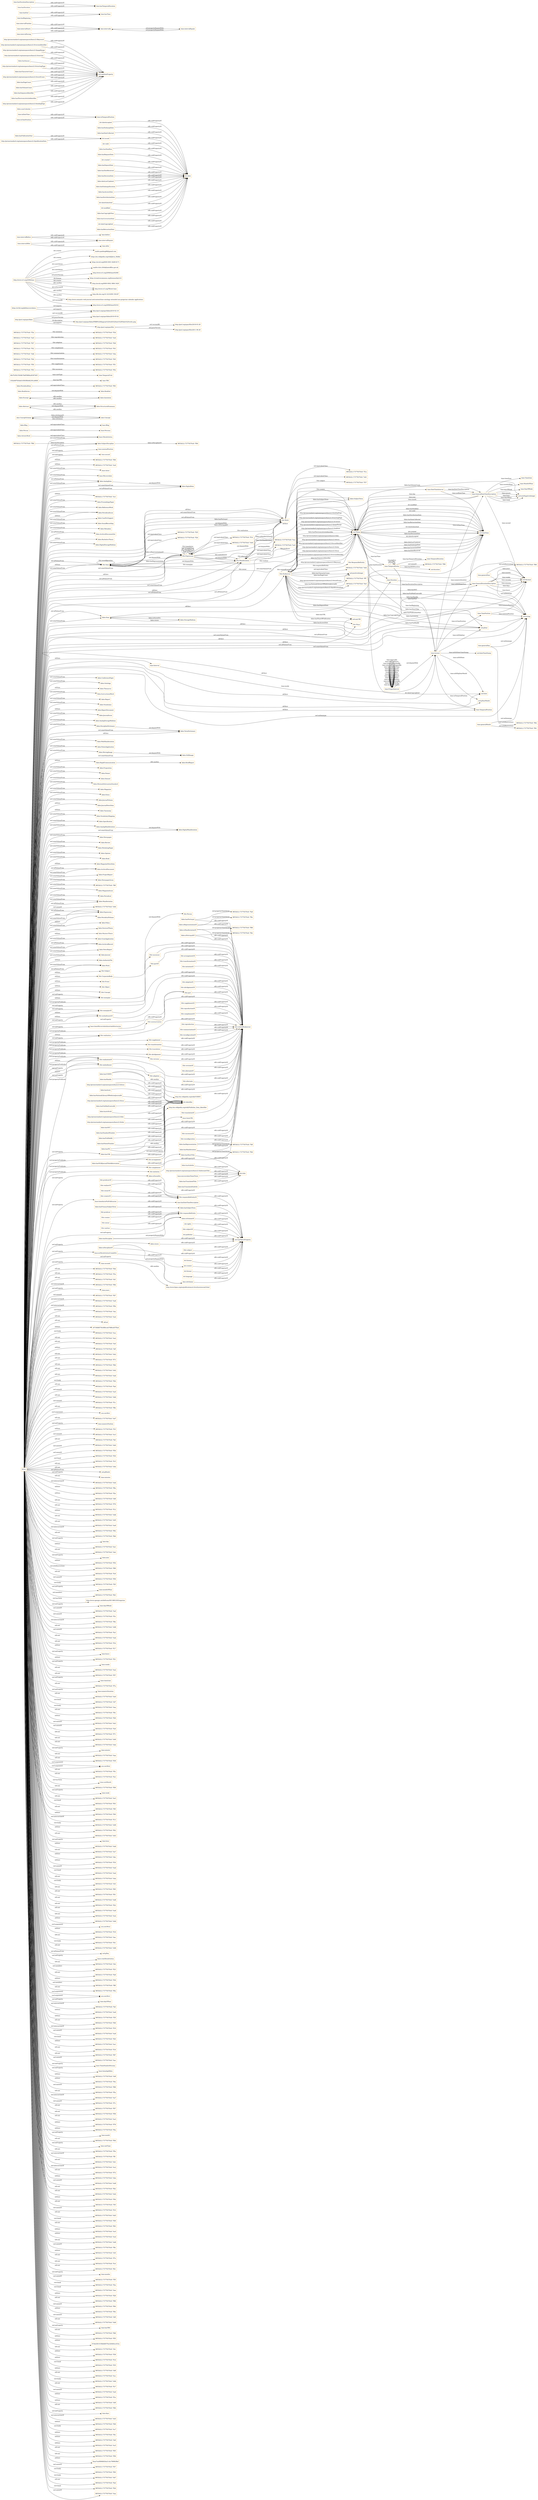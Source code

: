 digraph ar2dtool_diagram { 
rankdir=LR;
size="1501"
node [shape = rectangle, color="orange"]; "base:ObraArtistica" "base:Persona" "fabio:Person" "base:Autor" "base:Microrrelato" "base:Blog" "fabio:AnalogItem" "fabio:ProceedingsPaper" "fabio:ReferenceWork" "fabio:PeriodicalIssue" "fabio:CaseForSupport" "fabio:SoundRecording" "fabio:Metadata" "fabio:ArchivalDocumentSet" "fabio:BachelorsThesis" "fabio:DigitalStorageMedium" "frbr:Endeavour" "fabio:ConferencePaper" "fabio:Ontology" "fabio:Thesaurus" "fabio:InstructionalWork" "fabio:Report" "skos:ConceptScheme" "fabio:Vocabulary" "fabio:ReportDocument" "fabio:JournalIssue" "fabio:StorageMedium" "fabio:AnalogStorageMedium" "fabio:Abstract" "fabio:DisciplineDictionary" "fabio:WebManifestation" "fabio:PatentApplication" "frbr:Item" "fabio:StillImage" "fabio:Item" "fabio:RapidCommunication" "fabio:Proposition" "fabio:Patent" "fabio:Dataset" "fabio:MinimalInformationStandard" "fabio:Magazine" "fabio:Excerpt" "fabio:ArtisticWork" "fabio:Entry" "fabio:JournalVolume" "fabio:JournalNewsItem" "fabio:Taxonomy" "fabio:VocabularyMapping" "fabio:Quotation" "fabio:Specification" "fabio:AnalogManifestation" "9853b32:173779370c8:-7f8d" "fabio:BriefReport" "fabio:BookSeries" "fabio:Newspaper" "fabio:Review" "fabio:WorkshopPaper" "owl:Thing" "fabio:Opinion" "fabio:Book" "fabio:MovingImage" "frbr:Expression" "9853b32:173779370c8:-7f93" "fabio:MagazineNewsItem" "fabio:ArchivalDocument" "skos:Concept" "fabio:BookSet" "fabio:ProjectReport" "fabio:NewspaperIssue" "9853b32:173779370c8:-7f6f" "fabio:MagazineIssue" "fabio:Periodical" "fabio:Manifestation" "fabio:SubjectDiscipline" "fabio:Expression" "fabio:PeriodicalVolume" "fabio:Policy" "fabio:StructuredSummary" "fabio:DoctoralThesis" "fabio:SubjectTerm" "fabio:MastersThesis" "frbr:Manifestation" "fabio:GrantApplication" "fabio:DigitalItem" "fabio:DigitalManifestation" "fabio:ArchivalRecord" "fabio:TermDictionary" "fabio:NewsReport" "fabio:Journal" "frbr:Work" "fabio:PeriodicalItem" "fabio:AuthorityFile" "9853b32:173779370c8:-7f94" "fabio:Blog" "fabio:Work" "time:TimeZone" "1302d497b5ebd14583f0b462391a0608" "time:GeneralDateTimeDescription" "time:DateTimeInterval" "time:TRS" "time:TemporalDuration" "time:Duration" "time:GeneralDurationDescription" "time:ProperInterval" "time:TimePosition" "time:TemporalPosition" "time:Interval" "time:TemporalEntity" "49e7b39215fc8fe7bd05868a26367d45" "time:MonthOfYear" "time:TemporalUnit" "time:Instant" "time:DayOfWeek" "frbr:Person" "9853b32:173779370c8:-7f37" "frbr:Subject" "9853b32:173779370c8:-7eca" "9853b32:173779370c8:-7f52" "9853b32:173779370c8:-7f14" "9853b32:173779370c8:-7f53" "frbr:ResponsibleEntity" "frbr:CorporateBody" "9853b32:173779370c8:-7eb4" "9853b32:173779370c8:-7f50" "9853b32:173779370c8:-7f51" "frbr:Event" "9853b32:173779370c8:-7f45" "9853b32:173779370c8:-7ed4" "9853b32:173779370c8:-7f25" "9853b32:173779370c8:-7ebb" "frbr:Place" "9853b32:173779370c8:-7f43" "9853b32:173779370c8:-7f44" "9853b32:173779370c8:-7f42" "9853b32:173779370c8:-7f24" "9853b32:173779370c8:-7f27" "9853b32:173779370c8:-7ee5" "9853b32:173779370c8:-7f1a" "9853b32:173779370c8:-7eba" "9853b32:173779370c8:-7ed1" "9853b32:173779370c8:-7f28" "frbr:Object" "9853b32:173779370c8:-7f3d" "9853b32:173779370c8:-7f3e" "9853b32:173779370c8:-7ec9" "frbr:Concept" "9853b32:173779370c8:-7ee4" ; /*classes style*/
	"fabio:hasPortrayal" -> "9853b32:173779370c8:-7fa0" [ label = "owl:propertyChainAxiom" ];
	"fabio:hasPortrayal" -> "frbr:relatedEndeavour" [ label = "rdfs:subPropertyOf" ];
	"frbr:imitation" -> "frbr:relatedEndeavour" [ label = "rdfs:subPropertyOf" ];
	"frbr:Manifestation" -> "9853b32:173779370c8:-7ec9" [ label = "owl:equivalentClass" ];
	"frbr:Manifestation" -> "frbr:Work" [ label = "owl:disjointWith" ];
	"frbr:Manifestation" -> "9853b32:173779370c8:-7eca" [ label = "owl:equivalentClass" ];
	"http://www.w3.org/2006/time" -> "http://orcid.org/0000-0002-3884-3420" [ label = "dct:creator" ];
	"http://www.w3.org/2006/time" -> "http://www.w3.org/TR/owl-time" [ label = "rdfs:seeAlso" ];
	"http://www.w3.org/2006/time" -> "http://dx.doi.org/10.3233/SW-150187" [ label = "rdfs:seeAlso" ];
	"http://www.w3.org/2006/time" -> "http://www.semantic-web-journal.net/content/time-ontology-extended-non-gregorian-calendar-applications" [ label = "rdfs:seeAlso" ];
	"http://www.w3.org/2006/time" -> "http://www.w3.org/TR/owl-time" [ label = "dct:isVersionOf" ];
	"http://www.w3.org/2006/time" -> "http://www.w3.org/2006/time#2016" [ label = "owl:versionIRI" ];
	"http://www.w3.org/2006/time" -> "mailto:panfeng66@gmail.com" [ label = "dct:creator" ];
	"http://www.w3.org/2006/time" -> "https://en.wikipedia.org/wiki/Jerry_Hobbs" [ label = "dct:creator" ];
	"http://www.w3.org/2006/time" -> "https://orcid.org/0000-0001-8269-8171" [ label = "dct:contributor" ];
	"http://www.w3.org/2006/time" -> "mailto:chris.little@metoffice.gov.uk" [ label = "dct:contributor" ];
	"http://www.w3.org/2006/time" -> "http://www.w3.org/2006/time#2006" [ label = "owl:priorVersion" ];
	"http://www.w3.org/2006/time" -> "https://creativecommons.org/licenses/by/4.0/" [ label = "dct:license" ];
	"time:generalDay" -> "9853b32:173779370c8:-7f62" [ label = "owl:withRestrictions" ];
	"time:generalDay" -> "xsd:string" [ label = "owl:onDatatype" ];
	"time:intervalBefore" -> "time:intervalDisjoint" [ label = "rdfs:subPropertyOf" ];
	"time:intervalBefore" -> "time:before" [ label = "rdfs:subPropertyOf" ];
	"dct:dateAccepted" -> "dct:date" [ label = "rdfs:subPropertyOf" ];
	"time:inDateTime" -> "time:inTemporalPosition" [ label = "rdfs:subPropertyOf" ];
	"fabio:RapidCommunication" -> "fabio:BriefReport" [ label = "rdfs:seeAlso" ];
	"http://prismstandard.org/namespaces/basic/2.0/keyword" -> "owl:topDataProperty" [ label = "rdfs:subPropertyOf" ];
	"time:intervalFinishes" -> "time:intervalIn" [ label = "rdfs:subPropertyOf" ];
	"fabio:hasEmbargoDate" -> "dct:date" [ label = "rdfs:subPropertyOf" ];
	"frbr:successorOf" -> "frbr:relatedEndeavour" [ label = "rdfs:subPropertyOf" ];
	"time:hasEnd" -> "time:hasTime" [ label = "rdfs:subPropertyOf" ];
	"fabio:isRepresentationOf" -> "frbr:relatedEndeavour" [ label = "rdfs:subPropertyOf" ];
	"fabio:isRepresentationOf" -> "9853b32:173779370c8:-7fbc" [ label = "owl:propertyChainAxiom" ];
	"http://prismstandard.org/namespaces/basic/2.0/versionIdentifier" -> "owl:topDataProperty" [ label = "rdfs:subPropertyOf" ];
	"frbr:subject" -> "owl:topObjectProperty" [ label = "rdfs:subPropertyOf" ];
	"fabio:hasStandardNumber" -> "dct:identifier" [ label = "rdfs:subPropertyOf" ];
	"frbr:exemplar" -> "frbr:relatedEndeavour" [ label = "rdfs:subPropertyOf" ];
	"base:tieneInicioFinPublicacion" -> "time:hasDateTimeDescription" [ label = "rdfs:subPropertyOf" ];
	"frbr:successor" -> "frbr:relatedEndeavour" [ label = "rdfs:subPropertyOf" ];
	"fabio:hasDateCollected" -> "dct:date" [ label = "rdfs:subPropertyOf" ];
	"time:hasDurationDescription" -> "time:hasTemporalDuration" [ label = "rdfs:subPropertyOf" ];
	"frbr:CorporateBody" -> "frbr:Person" [ label = "owl:disjointWith" ];
	"frbr:ownerOf" -> "frbr:responsibleEntityOf" [ label = "rdfs:subPropertyOf" ];
	"http://prismstandard.org/namespaces/basic/2.0/alternateTitle" -> "dct:title" [ label = "rdfs:subPropertyOf" ];
	"frbr:Expression" -> "9853b32:173779370c8:-7ed4" [ label = "owl:equivalentClass" ];
	"frbr:Expression" -> "frbr:Work" [ label = "owl:disjointWith" ];
	"frbr:Expression" -> "frbr:Manifestation" [ label = "owl:disjointWith" ];
	"frbr:Expression" -> "9853b32:173779370c8:-7f14" [ label = "owl:equivalentClass" ];
	"frbr:Expression" -> "frbr:Item" [ label = "owl:disjointWith" ];
	"dct:license" -> "owl:topObjectProperty" [ label = "rdfs:subPropertyOf" ];
	"frbr:responsibleEntity" -> "owl:topObjectProperty" [ label = "rdfs:subPropertyOf" ];
	"http://prismstandard.org/namespaces/basic/2.0/pageRange" -> "owl:topDataProperty" [ label = "rdfs:subPropertyOf" ];
	"time:intervalIn" -> "time:intervalEquals" [ label = "owl:propertyDisjointWith" ];
	"frbr:creatorOf" -> "frbr:responsibleEntityOf" [ label = "rdfs:subPropertyOf" ];
	"frbr:creator" -> "frbr:responsibleEntity" [ label = "rdfs:subPropertyOf" ];
	"time:inTimePosition" -> "time:inTemporalPosition" [ label = "rdfs:subPropertyOf" ];
	"frbr:partOf" -> "frbr:relatedEndeavour" [ label = "rdfs:subPropertyOf" ];
	"fabio:hasPublicationYear" -> "dct:issued" [ label = "rdfs:subPropertyOf" ];
	"http://prismstandard.org/namespaces/basic/2.0/section" -> "owl:topDataProperty" [ label = "rdfs:subPropertyOf" ];
	"dct:valid" -> "dct:date" [ label = "rdfs:subPropertyOf" ];
	"fabio:hasDeadline" -> "dct:date" [ label = "rdfs:subPropertyOf" ];
	"fabio:hasRequestDate" -> "dct:date" [ label = "rdfs:subPropertyOf" ];
	"frbr:arrangementOf" -> "frbr:relatedEndeavour" [ label = "rdfs:subPropertyOf" ];
	"fabio:hasURL" -> "base:tieneURL" [ label = "owl:equivalentProperty" ];
	"fabio:hasURL" -> "dct:identifier" [ label = "rdfs:subPropertyOf" ];
	"frbr:transformationOf" -> "frbr:relatedEndeavour" [ label = "rdfs:subPropertyOf" ];
	"http://prismstandard.org/namespaces/basic/2.0/publicationDate" -> "dct:issued" [ label = "rdfs:subPropertyOf" ];
	"dct:created" -> "dct:date" [ label = "rdfs:subPropertyOf" ];
	"https://w3id.org/def/microrrelatos" -> "http://www.w3.org/2006/time#2016" [ label = "owl:imports" ];
	"https://w3id.org/def/microrrelatos" -> "http://purl.org/spar/fabio/2019-02-19" [ label = "owl:imports" ];
	"fabio:hasSubjectTerm" -> "owl:topObjectProperty" [ label = "rdfs:subPropertyOf" ];
	"time:generalYear" -> "9853b32:173779370c8:-7f60" [ label = "owl:withRestrictions" ];
	"time:generalYear" -> "xsd:string" [ label = "owl:onDatatype" ];
	"frbr:imitationOf" -> "frbr:relatedEndeavour" [ label = "rdfs:subPropertyOf" ];
	"frbr:exemplarOf" -> "frbr:relatedEndeavour" [ label = "rdfs:subPropertyOf" ];
	"fabio:hasDepositDate" -> "dct:date" [ label = "rdfs:subPropertyOf" ];
	"fabio:hasSeason" -> "owl:topDataProperty" [ label = "rdfs:subPropertyOf" ];
	"time:intervalStarts" -> "time:intervalIn" [ label = "rdfs:subPropertyOf" ];
	"frbr:embodimentOf" -> "frbr:relatedEndeavour" [ label = "rdfs:subPropertyOf" ];
	"fabio:hasPatentNumber" -> "dct:identifier" [ label = "rdfs:subPropertyOf" ];
	"dct:format" -> "owl:topObjectProperty" [ label = "rdfs:subPropertyOf" ];
	"fabio:isManifestationOf" -> "frbr:relatedEndeavour" [ label = "rdfs:subPropertyOf" ];
	"fabio:isManifestationOf" -> "9853b32:173779370c8:-7f80" [ label = "owl:propertyChainAxiom" ];
	"fabio:ArtisticWork" -> "base:ObraArtistica" [ label = "owl:equivalentClass" ];
	"time:intervalDuring" -> "time:intervalIn" [ label = "rdfs:subPropertyOf" ];
	"time:ProperInterval" -> "time:Instant" [ label = "owl:disjointWith" ];
	"fabio:hasDateReceived" -> "dct:date" [ label = "rdfs:subPropertyOf" ];
	"time:seconds" -> "http://www.bipm.org/en/publications/si-brochure/second.html" [ label = "rdfs:seeAlso" ];
	"fabio:hasHandle" -> "dct:identifier" [ label = "rdfs:subPropertyOf" ];
	"http://prismstandard.org/namespaces/basic/2.0/startingPage" -> "owl:topDataProperty" [ label = "rdfs:subPropertyOf" ];
	"fabio:isPortrayalOf" -> "9853b32:173779370c8:-7fdc" [ label = "owl:propertyChainAxiom" ];
	"fabio:isPortrayalOf" -> "frbr:relatedEndeavour" [ label = "rdfs:subPropertyOf" ];
	"fabio:hasDecisionDate" -> "dct:date" [ label = "rdfs:subPropertyOf" ];
	"base:tieneMicrorrelatoInsertadoIlustracion" -> "frbr:part" [ label = "rdfs:subPropertyOf" ];
	"dct:language" -> "owl:topObjectProperty" [ label = "rdfs:subPropertyOf" ];
	"fabio:Blog" -> "base:Blog" [ label = "owl:equivalentClass" ];
	"http://prismstandard.org/namespaces/basic/2.0/eIssn" -> "dct:identifier" [ label = "rdfs:subPropertyOf" ];
	"skos:Concept" -> "skos:ConceptScheme" [ label = "owl:disjointWith" ];
	"fabio:hasCharacterCount" -> "owl:topDataProperty" [ label = "rdfs:subPropertyOf" ];
	"fabio:dateLastUpdated" -> "dct:date" [ label = "rdfs:subPropertyOf" ];
	"frbr:summarization" -> "frbr:relatedEndeavour" [ label = "rdfs:subPropertyOf" ];
	"frbr:supplementOf" -> "frbr:relatedEndeavour" [ label = "rdfs:subPropertyOf" ];
	"frbr:reproductionOf" -> "frbr:relatedEndeavour" [ label = "rdfs:subPropertyOf" ];
	"fabio:hasIssnL" -> "dct:identifier" [ label = "rdfs:subPropertyOf" ];
	"time:generalMonth" -> "9853b32:173779370c8:-7f61" [ label = "owl:withRestrictions" ];
	"time:generalMonth" -> "xsd:string" [ label = "owl:onDatatype" ];
	"frbr:complementOf" -> "frbr:relatedEndeavour" [ label = "rdfs:subPropertyOf" ];
	"time:intervalEquals" -> "time:intervalIn" [ label = "owl:propertyDisjointWith" ];
	"fabio:hasEmbargoDuration" -> "dct:date" [ label = "rdfs:subPropertyOf" ];
	"frbr:realization" -> "frbr:relatedEndeavour" [ label = "rdfs:subPropertyOf" ];
	"fabio:StructuredSummary" -> "fabio:Abstract" [ label = "rdfs:seeAlso" ];
	"fabio:Excerpt" -> "fabio:Quotation" [ label = "rdfs:seeAlso" ];
	"http://prismstandard.org/namespaces/basic/2.0/wordCount" -> "owl:topDataProperty" [ label = "rdfs:subPropertyOf" ];
	"base:microrrelatoTieneTitulo" -> "dct:title" [ label = "rdfs:subPropertyOf" ];
	"fabio:isStoredOn" -> "owl:topObjectProperty" [ label = "rdfs:subPropertyOf" ];
	"fabio:isDisciplineOf" -> "skos:inScheme" [ label = "owl:propertyDisjointWith" ];
	"fabio:isDisciplineOf" -> "owl:topObjectProperty" [ label = "rdfs:subPropertyOf" ];
	"fabio:hasAccessDate" -> "dct:date" [ label = "rdfs:subPropertyOf" ];
	"fabio:hasNationalLibraryOfMedicineJournalId" -> "dct:identifier" [ label = "rdfs:subPropertyOf" ];
	"fabio:hasDistributionDate" -> "dct:date" [ label = "rdfs:subPropertyOf" ];
	"frbr:supplement" -> "frbr:relatedEndeavour" [ label = "rdfs:subPropertyOf" ];
	"frbr:Work" -> "9853b32:173779370c8:-7f1a" [ label = "owl:equivalentClass" ];
	"frbr:Work" -> "9853b32:173779370c8:-7ed1" [ label = "owl:equivalentClass" ];
	"fabio:hasRepresentation" -> "frbr:relatedEndeavour" [ label = "rdfs:subPropertyOf" ];
	"fabio:hasRepresentation" -> "9853b32:173779370c8:-7fdf" [ label = "owl:propertyChainAxiom" ];
	"fabio:PeriodicalItem" -> "9853b32:173779370c8:-7f93" [ label = "owl:equivalentClass" ];
	"http://prismstandard.org/namespaces/basic/2.0/issn" -> "dct:identifier" [ label = "rdfs:subPropertyOf" ];
	"dct:dateSubmitted" -> "dct:date" [ label = "rdfs:subPropertyOf" ];
	"fabio:hasPageCount" -> "owl:topDataProperty" [ label = "rdfs:subPropertyOf" ];
	"frbr:reproduction" -> "frbr:relatedEndeavour" [ label = "rdfs:subPropertyOf" ];
	"fabio:Person" -> "base:Persona" [ label = "owl:equivalentClass" ];
	"frbr:producerOf" -> "frbr:responsibleEntityOf" [ label = "rdfs:subPropertyOf" ];
	"fabio:stores" -> "owl:topObjectProperty" [ label = "rdfs:subPropertyOf" ];
	"base:esObraArtisticaCreadaPor" -> "dct:creator" [ label = "rdfs:subPropertyOf" ];
	"fabio:AnalogManifestation" -> "fabio:DigitalManifestation" [ label = "owl:disjointWith" ];
	"frbr:summarizationOf" -> "frbr:relatedEndeavour" [ label = "rdfs:subPropertyOf" ];
	"frbr:transformation" -> "frbr:relatedEndeavour" [ label = "rdfs:subPropertyOf" ];
	"fabio:Abstract" -> "fabio:StructuredSummary" [ label = "rdfs:seeAlso" ];
	"fabio:Abstract" -> "fabio:StructuredSummary" [ label = "owl:disjointWith" ];
	"frbr:translation" -> "frbr:relatedEndeavour" [ label = "rdfs:subPropertyOf" ];
	"time:hasDuration" -> "time:hasTemporalDuration" [ label = "rdfs:subPropertyOf" ];
	"fabio:hasVolumeCount" -> "owl:topDataProperty" [ label = "rdfs:subPropertyOf" ];
	"frbr:reconfigurationOf" -> "frbr:relatedEndeavour" [ label = "rdfs:subPropertyOf" ];
	"skos:inScheme" -> "owl:topObjectProperty" [ label = "rdfs:subPropertyOf" ];
	"time:hasBeginning" -> "time:hasTime" [ label = "rdfs:subPropertyOf" ];
	"dct:modified" -> "dct:date" [ label = "rdfs:subPropertyOf" ];
	"frbr:abridgement" -> "frbr:relatedEndeavour" [ label = "rdfs:subPropertyOf" ];
	"fabio:hasDiscipline" -> "fabio:isSchemeOf" [ label = "owl:propertyDisjointWith" ];
	"fabio:hasDiscipline" -> "owl:topObjectProperty" [ label = "rdfs:subPropertyOf" ];
	"dct:rights" -> "owl:topObjectProperty" [ label = "rdfs:subPropertyOf" ];
	"frbr:subjectOf" -> "owl:topObjectProperty" [ label = "rdfs:subPropertyOf" ];
	"dct:creator" -> "owl:topObjectProperty" [ label = "rdfs:subPropertyOf" ];
	"frbr:owner" -> "frbr:responsibleEntity" [ label = "rdfs:subPropertyOf" ];
	"fabio:hasManifestation" -> "frbr:relatedEndeavour" [ label = "rdfs:subPropertyOf" ];
	"fabio:hasManifestation" -> "9853b32:173779370c8:-7fb0" [ label = "owl:propertyChainAxiom" ];
	"http://purl.org/spar/fabio" -> "http://purl.org/spar/fabio/2018-05-02" [ label = "owl:priorVersion" ];
	"http://purl.org/spar/fabio" -> "http://purl.org/spar/fabio/2019-02-19" [ label = "owl:versionIRI" ];
	"http://purl.org/spar/fabio" -> "http://purl.org/spar/fabio/FRBR%20diagram%20with%20new%20Fabio%20verbs.png" [ label = "dc:description" ];
	"http://purl.org/spar/fabio" -> "http://purl.org/spar/frbr" [ label = "owl:imports" ];
	"frbr:revision" -> "frbr:relatedEndeavour" [ label = "rdfs:subPropertyOf" ];
	"fabio:hasCODEN" -> "dct:identifier" [ label = "rdfs:subPropertyOf" ];
	"fabio:hasCODEN" -> "http://en.wikipedia.org/wiki/CODEN" [ label = "rdfs:seeAlso" ];
	"fabio:hasPubMedCentralId" -> "dct:identifier" [ label = "rdfs:subPropertyOf" ];
	"frbr:Item" -> "9853b32:173779370c8:-7f24" [ label = "owl:equivalentClass" ];
	"frbr:Item" -> "frbr:Work" [ label = "owl:disjointWith" ];
	"frbr:Item" -> "frbr:Manifestation" [ label = "owl:disjointWith" ];
	"frbr:Item" -> "9853b32:173779370c8:-7f25" [ label = "owl:equivalentClass" ];
	"fabio:DisciplineDictionary" -> "fabio:TermDictionary" [ label = "owl:disjointWith" ];
	"fabio:hasPII" -> "dct:identifier" [ label = "rdfs:subPropertyOf" ];
	"fabio:hasPII" -> "http://en.wikipedia.org/wiki/Publisher_Item_Identifier" [ label = "rdfs:seeAlso" ];
	"frbr:revisionOf" -> "frbr:relatedEndeavour" [ label = "rdfs:subPropertyOf" ];
	"fabio:hasSubtitle" -> "dct:title" [ label = "rdfs:subPropertyOf" ];
	"frbr:alternateOf" -> "frbr:relatedEndeavour" [ label = "rdfs:subPropertyOf" ];
	"fabio:hasShortTitle" -> "dct:title" [ label = "rdfs:subPropertyOf" ];
	"fabio:MovingImage" -> "fabio:StillImage" [ label = "owl:disjointWith" ];
	"frbr:realizationOf" -> "frbr:relatedEndeavour" [ label = "rdfs:subPropertyOf" ];
	"fabio:hasArXivId" -> "dct:identifier" [ label = "rdfs:subPropertyOf" ];
	"frbr:alternate" -> "frbr:relatedEndeavour" [ label = "rdfs:subPropertyOf" ];
	"fabio:hasSequenceIdentifier" -> "owl:topDataProperty" [ label = "rdfs:subPropertyOf" ];
	"http://prismstandard.org/namespaces/basic/2.0/doi" -> "dct:identifier" [ label = "rdfs:subPropertyOf" ];
	"fabio:hasTranslatedTitle" -> "dct:title" [ label = "rdfs:subPropertyOf" ];
	"fabio:hasElectronicArticleIdentifier" -> "owl:topDataProperty" [ label = "rdfs:subPropertyOf" ];
	"time:TemporalEntity" -> "9853b32:173779370c8:-7f66" [ label = "owl:unionOf" ];
	"http://prismstandard.org/namespaces/basic/2.0/isbn" -> "dct:identifier" [ label = "rdfs:subPropertyOf" ];
	"frbr:realizer" -> "frbr:responsibleEntity" [ label = "rdfs:subPropertyOf" ];
	"http://prismstandard.org/namespaces/basic/2.0/endingPage" -> "owl:topDataProperty" [ label = "rdfs:subPropertyOf" ];
	"frbr:embodiment" -> "frbr:relatedEndeavour" [ label = "rdfs:subPropertyOf" ];
	"http://purl.org/spar/frbr" -> "http://purl.org/spar/frbr/2018-03-29" [ label = "owl:versionIRI" ];
	"http://purl.org/spar/frbr" -> "http://purl.org/spar/frbr/2011-06-29" [ label = "owl:priorVersion" ];
	"NULL" -> "9853b32:173779370c8:-7f4d" [ label = "rdf:rest" ];
	"NULL" -> "time:TemporalPosition" [ label = "rdf:first" ];
	"NULL" -> "frbr:Work" [ label = "owl:someValuesFrom" ];
	"NULL" -> "frbr:revision" [ label = "swrl:propertyPredicate" ];
	"NULL" -> "9853b32:173779370c8:-7f3a" [ label = "rdf:rest" ];
	"NULL" -> "fabio:SoundRecording" [ label = "owl:someValuesFrom" ];
	"NULL" -> "9853b32:173779370c8:-7ef1" [ label = "rdf:rest" ];
	"NULL" -> "frbr:Expression" [ label = "rdf:first" ];
	"NULL" -> "fabio:Thesaurus" [ label = "rdf:first" ];
	"NULL" -> "9853b32:173779370c8:-7f0b" [ label = "owl:intersectionOf" ];
	"NULL" -> "time:years" [ label = "owl:onProperty" ];
	"NULL" -> "9853b32:173779370c8:-7fd7" [ label = "owl:unionOf" ];
	"NULL" -> "9853b32:173779370c8:-7ea6" [ label = "owl:intersectionOf" ];
	"NULL" -> "time:GeneralDurationDescription" [ label = "rdf:first" ];
	"NULL" -> "fabio:NewspaperIssue" [ label = "owl:someValuesFrom" ];
	"NULL" -> "9853b32:173779370c8:-7f5b" [ label = "owl:intersectionOf" ];
	"NULL" -> "frbr:Event" [ label = "rdf:first" ];
	"NULL" -> "9853b32:173779370c8:-7efa" [ label = "swrl:head" ];
	"NULL" -> "9853b32:173779370c8:-7ea4" [ label = "rdf:rest" ];
	"NULL" -> "rdf:nil" [ label = "rdf:rest" ];
	"NULL" -> "16730fd6578cf4f6cceb7686cd47f5ad" [ label = "rdf:first" ];
	"NULL" -> "fabio:ProceedingsPaper" [ label = "owl:someValuesFrom" ];
	"NULL" -> "9853b32:173779370c8:-7ece" [ label = "swrl:body" ];
	"NULL" -> "9853b32:173779370c8:-7ee2" [ label = "rdf:rest" ];
	"NULL" -> "9853b32:173779370c8:-7eef" [ label = "rdf:rest" ];
	"NULL" -> "9853b32:173779370c8:-7eff" [ label = "rdf:first" ];
	"NULL" -> "9853b32:173779370c8:-7eb2" [ label = "rdf:rest" ];
	"NULL" -> "fabio:ArchivalDocument" [ label = "owl:allValuesFrom" ];
	"NULL" -> "fabio:DigitalItem" [ label = "owl:someValuesFrom" ];
	"NULL" -> "9853b32:173779370c8:-7f73" [ label = "rdf:rest" ];
	"NULL" -> "fabio:Expression" [ label = "owl:allValuesFrom" ];
	"NULL" -> "9853b32:173779370c8:-7f6d" [ label = "rdf:rest" ];
	"NULL" -> "9853b32:173779370c8:-7e92" [ label = "rdf:rest" ];
	"NULL" -> "9853b32:173779370c8:-7ee6" [ label = "rdf:rest" ];
	"NULL" -> "9853b32:173779370c8:-7f2b" [ label = "swrl:body" ];
	"NULL" -> "fabio:Work" [ label = "owl:someValuesFrom" ];
	"NULL" -> "9853b32:173779370c8:-7fad" [ label = "rdf:rest" ];
	"NULL" -> "fabio:Item" [ label = "owl:allValuesFrom" ];
	"NULL" -> "fabio:DigitalItem" [ label = "owl:allValuesFrom" ];
	"NULL" -> "9853b32:173779370c8:-7ea5" [ label = "owl:unionOf" ];
	"NULL" -> "9853b32:173779370c8:-7eb6" [ label = "rdf:rest" ];
	"NULL" -> "9853b32:173779370c8:-7f1c" [ label = "owl:unionOf" ];
	"NULL" -> "9853b32:173779370c8:-7f8e" [ label = "rdf:rest" ];
	"NULL" -> "fabio:AuthorityFile" [ label = "rdf:first" ];
	"NULL" -> "urn:swrl#e1" [ label = "swrl:argument1" ];
	"NULL" -> "fabio:MovingImage" [ label = "owl:someValuesFrom" ];
	"NULL" -> "frbr:adaption" [ label = "swrl:propertyPredicate" ];
	"NULL" -> "fabio:Metadata" [ label = "owl:someValuesFrom" ];
	"NULL" -> "9853b32:173779370c8:-7ed7" [ label = "rdf:rest" ];
	"NULL" -> "time:numericPosition" [ label = "owl:onProperty" ];
	"NULL" -> "9853b32:173779370c8:-7f1f" [ label = "rdf:first" ];
	"NULL" -> "9853b32:173779370c8:-7ec3" [ label = "owl:unionOf" ];
	"NULL" -> "9853b32:173779370c8:-7fef" [ label = "rdf:rest" ];
	"NULL" -> "9853b32:173779370c8:-7eb0" [ label = "owl:unionOf" ];
	"NULL" -> "fabio:MastersThesis" [ label = "rdf:first" ];
	"NULL" -> "9853b32:173779370c8:-7f5d" [ label = "owl:unionOf" ];
	"NULL" -> "base:esObraArtisticaCreadaPor" [ label = "owl:onProperty" ];
	"NULL" -> "9853b32:173779370c8:-7f30" [ label = "swrl:head" ];
	"NULL" -> "9853b32:173779370c8:-7fc5" [ label = "rdf:rest" ];
	"NULL" -> "fabio:Review" [ label = "owl:someValuesFrom" ];
	"NULL" -> "9853b32:173779370c8:-7e9e" [ label = "rdf:rest" ];
	"NULL" -> "fabio:Item" [ label = "owl:someValuesFrom" ];
	"NULL" -> "frbr:embodiment" [ label = "owl:onProperty" ];
	"NULL" -> "xsd:gMonth" [ label = "owl:allValuesFrom" ];
	"NULL" -> "xsd:decimal" [ label = "owl:allValuesFrom" ];
	"NULL" -> "time:minutes" [ label = "owl:onProperty" ];
	"NULL" -> "9853b32:173779370c8:-7eeb" [ label = "rdf:rest" ];
	"NULL" -> "9853b32:173779370c8:-7f6a" [ label = "owl:intersectionOf" ];
	"NULL" -> "9853b32:173779370c8:-7f2e" [ label = "rdf:first" ];
	"NULL" -> "9853b32:173779370c8:-7ef6" [ label = "rdf:first" ];
	"NULL" -> "9853b32:173779370c8:-7f76" [ label = "rdf:rest" ];
	"NULL" -> "9853b32:173779370c8:-7f12" [ label = "rdf:rest" ];
	"NULL" -> "fabio:Policy" [ label = "owl:someValuesFrom" ];
	"NULL" -> "9853b32:173779370c8:-7edb" [ label = "rdf:first" ];
	"NULL" -> "9853b32:173779370c8:-7e95" [ label = "rdf:rest" ];
	"NULL" -> "9853b32:173779370c8:-7ee9" [ label = "rdf:rest" ];
	"NULL" -> "9853b32:173779370c8:-7f92" [ label = "owl:intersectionOf" ];
	"NULL" -> "9853b32:173779370c8:-7fb6" [ label = "rdf:rest" ];
	"NULL" -> "time:day" [ label = "owl:onProperty" ];
	"NULL" -> "9853b32:173779370c8:-7ee1" [ label = "rdf:first" ];
	"NULL" -> "frbr:Manifestation" [ label = "rdf:first" ];
	"NULL" -> "9853b32:173779370c8:-7edc" [ label = "rdf:rest" ];
	"NULL" -> "fabio:stores" [ label = "owl:onProperty" ];
	"NULL" -> "time:year" [ label = "owl:onProperty" ];
	"NULL" -> "fabio:Report" [ label = "owl:someValuesFrom" ];
	"NULL" -> "fabio:InstructionalWork" [ label = "owl:someValuesFrom" ];
	"NULL" -> "frbr:partOf" [ label = "owl:onProperty" ];
	"NULL" -> "fabio:AnalogManifestation" [ label = "owl:someValuesFrom" ];
	"NULL" -> "frbr:Expression" [ label = "owl:allValuesFrom" ];
	"NULL" -> "9853b32:173779370c8:-7f54" [ label = "rdf:first" ];
	"NULL" -> "9853b32:173779370c8:-7f89" [ label = "owl:withRestrictions" ];
	"NULL" -> "9853b32:173779370c8:-7fc8" [ label = "rdf:rest" ];
	"NULL" -> "9853b32:173779370c8:-7f59" [ label = "owl:unionOf" ];
	"NULL" -> "9853b32:173779370c8:-7f2f" [ label = "swrl:body" ];
	"NULL" -> "frbr:Subject" [ label = "rdf:first" ];
	"NULL" -> "time:monthOfYear" [ label = "owl:onProperty" ];
	"NULL" -> "fabio:hasURL" [ label = "owl:onProperty" ];
	"NULL" -> "fabio:Dataset" [ label = "owl:someValuesFrom" ];
	"NULL" -> "9853b32:173779370c8:-7fb3" [ label = "owl:members" ];
	"NULL" -> "http://www.opengis.net/def/uom/ISO-8601/0/Gregorian" [ label = "owl:hasValue" ];
	"NULL" -> "time:dayOfWeek" [ label = "owl:onProperty" ];
	"NULL" -> "fabio:CaseForSupport" [ label = "owl:someValuesFrom" ];
	"NULL" -> "9853b32:173779370c8:-7eaf" [ label = "owl:unionOf" ];
	"NULL" -> "time:Instant" [ label = "rdf:first" ];
	"NULL" -> "time:Interval" [ label = "rdf:first" ];
	"NULL" -> "9853b32:173779370c8:-7f3c" [ label = "owl:unionOf" ];
	"NULL" -> "9853b32:173779370c8:-7f6e" [ label = "owl:intersectionOf" ];
	"NULL" -> "frbr:Work" [ label = "owl:allValuesFrom" ];
	"NULL" -> "9853b32:173779370c8:-7e98" [ label = "rdf:rest" ];
	"NULL" -> "9853b32:173779370c8:-7fa3" [ label = "owl:unionOf" ];
	"NULL" -> "fabio:DoctoralThesis" [ label = "rdf:first" ];
	"NULL" -> "9853b32:173779370c8:-7eab" [ label = "rdf:rest" ];
	"NULL" -> "9853b32:173779370c8:-7f1b" [ label = "rdf:rest" ];
	"NULL" -> "frbr:realizationOf" [ label = "rdf:first" ];
	"NULL" -> "9853b32:173779370c8:-7f17" [ label = "rdf:first" ];
	"NULL" -> "fabio:ArchivalDocument" [ label = "owl:someValuesFrom" ];
	"NULL" -> "time:hours" [ label = "owl:onProperty" ];
	"NULL" -> "base:tieneMicrorrelatoInsertadoIlustracion" [ label = "owl:onProperty" ];
	"NULL" -> "fabio:AnalogStorageMedium" [ label = "owl:someValuesFrom" ];
	"NULL" -> "9853b32:173779370c8:-7f21" [ label = "rdf:first" ];
	"NULL" -> "time:weeks" [ label = "owl:onProperty" ];
	"NULL" -> "xsd:gYear" [ label = "rdf:first" ];
	"NULL" -> "frbr:arrangement" [ label = "swrl:propertyPredicate" ];
	"NULL" -> "9853b32:173779370c8:-7ea2" [ label = "rdf:rest" ];
	"NULL" -> "9853b32:173779370c8:-7f57" [ label = "rdf:rest" ];
	"NULL" -> "time:timeZone" [ label = "owl:onProperty" ];
	"NULL" -> "9853b32:173779370c8:-7f7a" [ label = "rdf:rest" ];
	"NULL" -> "base:tieneInicioFinPublicacion" [ label = "owl:onProperty" ];
	"NULL" -> "time:numericDuration" [ label = "owl:onProperty" ];
	"NULL" -> "9853b32:173779370c8:-7ee0" [ label = "rdf:rest" ];
	"NULL" -> "9853b32:173779370c8:-7ef7" [ label = "swrl:head" ];
	"NULL" -> "9853b32:173779370c8:-7eea" [ label = "swrl:body" ];
	"NULL" -> "fabio:DisciplineDictionary" [ label = "owl:someValuesFrom" ];
	"NULL" -> "9853b32:173779370c8:-7f0c" [ label = "rdf:rest" ];
	"NULL" -> "9853b32:173779370c8:-7f26" [ label = "rdf:first" ];
	"NULL" -> "9853b32:173779370c8:-7eb3" [ label = "owl:unionOf" ];
	"NULL" -> "frbr:exemplarOf" [ label = "rdf:first" ];
	"NULL" -> "fabio:BachelorsThesis" [ label = "rdf:first" ];
	"NULL" -> "frbr:CorporateBody" [ label = "rdf:first" ];
	"NULL" -> "9853b32:173779370c8:-7fa9" [ label = "owl:unionOf" ];
	"NULL" -> "frbr:supplement" [ label = "swrl:propertyPredicate" ];
	"NULL" -> "fabio:MagazineNewsItem" [ label = "rdf:first" ];
	"NULL" -> "9853b32:173779370c8:-7f71" [ label = "rdf:rest" ];
	"NULL" -> "frbr:Work" [ label = "rdf:first" ];
	"NULL" -> "fabio:ConferencePaper" [ label = "owl:someValuesFrom" ];
	"NULL" -> "9853b32:173779370c8:-7e90" [ label = "rdf:rest" ];
	"NULL" -> "fabio:PeriodicalIssue" [ label = "owl:someValuesFrom" ];
	"NULL" -> "fabio:Expression" [ label = "rdf:first" ];
	"NULL" -> "frbr:imitation" [ label = "swrl:propertyPredicate" ];
	"NULL" -> "9853b32:173779370c8:-7ede" [ label = "rdf:rest" ];
	"NULL" -> "time:minute" [ label = "owl:onProperty" ];
	"NULL" -> "9853b32:173779370c8:-7eae" [ label = "rdf:rest" ];
	"NULL" -> "fabio:PeriodicalVolume" [ label = "rdf:first" ];
	"NULL" -> "fabio:PeriodicalIssue" [ label = "rdf:first" ];
	"NULL" -> "fabio:Opinion" [ label = "owl:someValuesFrom" ];
	"NULL" -> "9853b32:173779370c8:-7f39" [ label = "rdf:rest" ];
	"NULL" -> "urn:swrl#e2" [ label = "swrl:argument2" ];
	"NULL" -> "9853b32:173779370c8:-7f5c" [ label = "rdf:rest" ];
	"NULL" -> "9853b32:173779370c8:-7fa2" [ label = "rdf:rest" ];
	"NULL" -> "frbr:embodimentOf" [ label = "owl:onProperty" ];
	"NULL" -> "time:unitMonth" [ label = "owl:hasValue" ];
	"NULL" -> "9853b32:173779370c8:-7f09" [ label = "rdf:rest" ];
	"NULL" -> "xsd:string" [ label = "owl:someValuesFrom" ];
	"NULL" -> "time:week" [ label = "owl:onProperty" ];
	"NULL" -> "9853b32:173779370c8:-7ee3" [ label = "rdf:rest" ];
	"NULL" -> "9853b32:173779370c8:-7f03" [ label = "swrl:head" ];
	"NULL" -> "9853b32:173779370c8:-7f0f" [ label = "rdf:rest" ];
	"NULL" -> "9853b32:173779370c8:-7f40" [ label = "rdf:first" ];
	"NULL" -> "9853b32:173779370c8:-7f6f" [ label = "owl:someValuesFrom" ];
	"NULL" -> "frbr:embodimentOf" [ label = "rdf:first" ];
	"NULL" -> "9853b32:173779370c8:-7f13" [ label = "owl:intersectionOf" ];
	"NULL" -> "9853b32:173779370c8:-7e99" [ label = "swrl:body" ];
	"NULL" -> "9853b32:173779370c8:-7f02" [ label = "rdf:first" ];
	"NULL" -> "9853b32:173779370c8:-7e93" [ label = "rdf:rest" ];
	"NULL" -> "time:hour" [ label = "owl:onProperty" ];
	"NULL" -> "9853b32:173779370c8:-7edd" [ label = "rdf:first" ];
	"NULL" -> "9853b32:173779370c8:-7ee7" [ label = "rdf:rest" ];
	"NULL" -> "9853b32:173779370c8:-7ebc" [ label = "rdf:first" ];
	"NULL" -> "9853b32:173779370c8:-7f34" [ label = "rdf:first" ];
	"NULL" -> "frbr:Manifestation" [ label = "owl:someValuesFrom" ];
	"NULL" -> "9853b32:173779370c8:-7ead" [ label = "owl:unionOf" ];
	"NULL" -> "9853b32:173779370c8:-7eed" [ label = "swrl:head" ];
	"NULL" -> "fabio:isSchemeOf" [ label = "owl:onProperty" ];
	"NULL" -> "fabio:AnalogItem" [ label = "owl:allValuesFrom" ];
	"NULL" -> "fabio:Work" [ label = "owl:allValuesFrom" ];
	"NULL" -> "frbr:realization" [ label = "rdf:first" ];
	"NULL" -> "fabio:Ontology" [ label = "owl:someValuesFrom" ];
	"NULL" -> "9853b32:173779370c8:-7eda" [ label = "rdf:rest" ];
	"NULL" -> "9853b32:173779370c8:-7ef2" [ label = "swrl:body" ];
	"NULL" -> "frbr:Item" [ label = "owl:allValuesFrom" ];
	"NULL" -> "frbr:exemplarOf" [ label = "owl:onProperty" ];
	"NULL" -> "9853b32:173779370c8:-7f65" [ label = "rdf:rest" ];
	"NULL" -> "9853b32:173779370c8:-7f01" [ label = "rdf:rest" ];
	"NULL" -> "9853b32:173779370c8:-7ed8" [ label = "rdf:rest" ];
	"NULL" -> "fabio:ArchivalRecord" [ label = "owl:allValuesFrom" ];
	"NULL" -> "fabio:Journal" [ label = "owl:someValuesFrom" ];
	"NULL" -> "time:DateTimeInterval" [ label = "owl:someValuesFrom" ];
	"NULL" -> "9853b32:173779370c8:-7f22" [ label = "rdf:rest" ];
	"NULL" -> "fabio:WorkshopPaper" [ label = "owl:someValuesFrom" ];
	"NULL" -> "9853b32:173779370c8:-7ea8" [ label = "rdf:rest" ];
	"NULL" -> "9853b32:173779370c8:-7ecb" [ label = "rdf:rest" ];
	"NULL" -> "9853b32:173779370c8:-7e9d" [ label = "rdf:first" ];
	"NULL" -> "urn:swrl#w2" [ label = "swrl:argument2" ];
	"NULL" -> "9853b32:173779370c8:-7f18" [ label = "rdf:first" ];
	"NULL" -> "frbr:abridgement" [ label = "swrl:propertyPredicate" ];
	"NULL" -> "9853b32:173779370c8:-7eec" [ label = "rdf:rest" ];
	"NULL" -> "9853b32:173779370c8:-7f41" [ label = "swrl:body" ];
	"NULL" -> "base:Microrrelato" [ label = "owl:someValuesFrom" ];
	"NULL" -> "fabio:JournalIssue" [ label = "owl:someValuesFrom" ];
	"NULL" -> "fabio:Proposition" [ label = "owl:someValuesFrom" ];
	"NULL" -> "time:Duration" [ label = "rdf:first" ];
	"NULL" -> "9853b32:173779370c8:-7e96" [ label = "rdf:rest" ];
	"NULL" -> "frbr:realizationOf" [ label = "swrl:propertyPredicate" ];
	"NULL" -> "fabio:GrantApplication" [ label = "owl:someValuesFrom" ];
	"NULL" -> "frbr:successor" [ label = "swrl:propertyPredicate" ];
	"NULL" -> "fabio:ReferenceWork" [ label = "owl:someValuesFrom" ];
	"NULL" -> "xsd:string" [ label = "owl:onDatatype" ];
	"NULL" -> "xsd:gDay" [ label = "owl:allValuesFrom" ];
	"NULL" -> "fabio:TermDictionary" [ label = "owl:someValuesFrom" ];
	"NULL" -> "fabio:TermDictionary" [ label = "rdf:first" ];
	"NULL" -> "fabio:RapidCommunication" [ label = "rdf:first" ];
	"NULL" -> "fabio:ArchivalDocumentSet" [ label = "owl:allValuesFrom" ];
	"NULL" -> "frbr:Endeavour" [ label = "rdf:first" ];
	"NULL" -> "base:creaObraArtistica" [ label = "owl:onProperty" ];
	"NULL" -> "fabio:Newspaper" [ label = "owl:someValuesFrom" ];
	"NULL" -> "9853b32:173779370c8:-7efe" [ label = "rdf:rest" ];
	"NULL" -> "9853b32:173779370c8:-7f23" [ label = "owl:members" ];
	"NULL" -> "9853b32:173779370c8:-7fa8" [ label = "rdf:rest" ];
	"NULL" -> "9853b32:173779370c8:-7f36" [ label = "rdf:first" ];
	"NULL" -> "9853b32:173779370c8:-7f8f" [ label = "owl:members" ];
	"NULL" -> "9853b32:173779370c8:-7f0a" [ label = "rdf:rest" ];
	"NULL" -> "urn:swrl#w1" [ label = "swrl:argument2" ];
	"NULL" -> "frbr:exemplar" [ label = "rdf:first" ];
	"NULL" -> "fabio:WebManifestation" [ label = "owl:someValuesFrom" ];
	"NULL" -> "time:dayOfYear" [ label = "owl:onProperty" ];
	"NULL" -> "9853b32:173779370c8:-7faf" [ label = "owl:intersectionOf" ];
	"NULL" -> "9853b32:173779370c8:-7ee8" [ label = "rdf:first" ];
	"NULL" -> "9853b32:173779370c8:-7f3f" [ label = "rdf:first" ];
	"NULL" -> "urn:swrl#e2" [ label = "swrl:argument1" ];
	"NULL" -> "frbr:Item" [ label = "rdf:first" ];
	"NULL" -> "9853b32:173779370c8:-7f46" [ label = "rdf:rest" ];
	"NULL" -> "frbr:translation" [ label = "swrl:propertyPredicate" ];
	"NULL" -> "9853b32:173779370c8:-7f19" [ label = "owl:intersectionOf" ];
	"NULL" -> "9853b32:173779370c8:-7ea9" [ label = "owl:unionOf" ];
	"NULL" -> "9853b32:173779370c8:-7f20" [ label = "swrl:head" ];
	"NULL" -> "frbr:transformation" [ label = "swrl:propertyPredicate" ];
	"NULL" -> "base:Autor" [ label = "owl:someValuesFrom" ];
	"NULL" -> "9853b32:173779370c8:-7ea1" [ label = "rdf:first" ];
	"NULL" -> "9853b32:173779370c8:-7f16" [ label = "rdf:rest" ];
	"NULL" -> "skos:inScheme" [ label = "owl:onProperty" ];
	"NULL" -> "frbr:summarization" [ label = "swrl:propertyPredicate" ];
	"NULL" -> "frbr:exemplar" [ label = "owl:onProperty" ];
	"NULL" -> "9853b32:173779370c8:-7f67" [ label = "rdf:rest" ];
	"NULL" -> "9853b32:173779370c8:-7eac" [ label = "owl:unionOf" ];
	"NULL" -> "base:TieneNombrePersona" [ label = "owl:onProperty" ];
	"NULL" -> "fabio:DigitalStorageMedium" [ label = "owl:someValuesFrom" ];
	"NULL" -> "base:tieneApellidos" [ label = "owl:onProperty" ];
	"NULL" -> "9853b32:173779370c8:-7e9f" [ label = "rdf:first" ];
	"NULL" -> "9853b32:173779370c8:-7f4e" [ label = "rdf:first" ];
	"NULL" -> "9853b32:173779370c8:-7f68" [ label = "owl:unionOf" ];
	"NULL" -> "9853b32:173779370c8:-7f5a" [ label = "rdf:rest" ];
	"NULL" -> "fabio:Patent" [ label = "owl:someValuesFrom" ];
	"NULL" -> "9853b32:173779370c8:-7ea7" [ label = "owl:intersectionOf" ];
	"NULL" -> "fabio:StillImage" [ label = "owl:someValuesFrom" ];
	"NULL" -> "9853b32:173779370c8:-7f7c" [ label = "owl:unionOf" ];
	"NULL" -> "9853b32:173779370c8:-7f07" [ label = "rdf:rest" ];
	"NULL" -> "9853b32:173779370c8:-7f58" [ label = "rdf:rest" ];
	"NULL" -> "9853b32:173779370c8:-7ea3" [ label = "rdf:rest" ];
	"NULL" -> "9853b32:173779370c8:-7f78" [ label = "rdf:first" ];
	"NULL" -> "9853b32:173779370c8:-7f4a" [ label = "rdf:first" ];
	"NULL" -> "time:month" [ label = "owl:onProperty" ];
	"NULL" -> "fabio:ProjectReport" [ label = "owl:someValuesFrom" ];
	"NULL" -> "9853b32:173779370c8:-7f0d" [ label = "rdf:rest" ];
	"NULL" -> "time:unitType" [ label = "owl:onProperty" ];
	"NULL" -> "9853b32:173779370c8:-7f5e" [ label = "rdf:rest" ];
	"NULL" -> "fabio:MinimalInformationStandard" [ label = "owl:someValuesFrom" ];
	"NULL" -> "9853b32:173779370c8:-7ff1" [ label = "owl:intersectionOf" ];
	"NULL" -> "9853b32:173779370c8:-7eb1" [ label = "rdf:rest" ];
	"NULL" -> "fabio:Entry" [ label = "owl:someValuesFrom" ];
	"NULL" -> "fabio:Manifestation" [ label = "owl:someValuesFrom" ];
	"NULL" -> "fabio:AnalogItem" [ label = "owl:someValuesFrom" ];
	"NULL" -> "fabio:ReportDocument" [ label = "rdf:first" ];
	"NULL" -> "9853b32:173779370c8:-7ec2" [ label = "owl:intersectionOf" ];
	"NULL" -> "9853b32:173779370c8:-7f72" [ label = "rdf:rest" ];
	"NULL" -> "9853b32:173779370c8:-7ebe" [ label = "rdf:first" ];
	"NULL" -> "xsd:gYear" [ label = "owl:allValuesFrom" ];
	"NULL" -> "9853b32:173779370c8:-7ed9" [ label = "owl:unionOf" ];
	"NULL" -> "9853b32:173779370c8:-7fb2" [ label = "rdf:rest" ];
	"NULL" -> "9853b32:173779370c8:-7ed2" [ label = "rdf:rest" ];
	"NULL" -> "9853b32:173779370c8:-7f4b" [ label = "rdf:first" ];
	"NULL" -> "9853b32:173779370c8:-7f4f" [ label = "rdf:rest" ];
	"NULL" -> "frbr:realization" [ label = "owl:onProperty" ];
	"NULL" -> "9853b32:173779370c8:-7f10" [ label = "owl:unionOf" ];
	"NULL" -> "9853b32:173779370c8:-7eb5" [ label = "rdf:rest" ];
	"NULL" -> "9853b32:173779370c8:-7f49" [ label = "swrl:head" ];
	"NULL" -> "9853b32:173779370c8:-7f63" [ label = "rdf:rest" ];
	"NULL" -> "9853b32:173779370c8:-7ec0" [ label = "rdf:first" ];
	"NULL" -> "9853b32:173779370c8:-7ecd" [ label = "rdf:first" ];
	"NULL" -> "9853b32:173779370c8:-7ed6" [ label = "rdf:rest" ];
	"NULL" -> "9853b32:173779370c8:-7f6c" [ label = "owl:unionOf" ];
	"NULL" -> "fabio:Taxonomy" [ label = "rdf:first" ];
	"NULL" -> "fabio:PatentApplication" [ label = "owl:someValuesFrom" ];
	"NULL" -> "fabio:Expression" [ label = "owl:someValuesFrom" ];
	"NULL" -> "base:ObraArtistica" [ label = "owl:someValuesFrom" ];
	"NULL" -> "fabio:Book" [ label = "owl:someValuesFrom" ];
	"NULL" -> "9853b32:173779370c8:-7ef4" [ label = "rdf:first" ];
	"NULL" -> "9853b32:173779370c8:-7f7e" [ label = "rdf:rest" ];
	"NULL" -> "fabio:isStoredOn" [ label = "owl:onProperty" ];
	"NULL" -> "9853b32:173779370c8:-7fc4" [ label = "rdf:rest" ];
	"NULL" -> "9853b32:173779370c8:-7fb1" [ label = "rdf:rest" ];
	"NULL" -> "frbr:Object" [ label = "rdf:first" ];
	"NULL" -> "time:months" [ label = "owl:onProperty" ];
	"NULL" -> "time:seconds" [ label = "owl:onProperty" ];
	"NULL" -> "xsd:anyURI" [ label = "owl:someValuesFrom" ];
	"NULL" -> "9853b32:173779370c8:-7f5f" [ label = "owl:unionOf" ];
	"NULL" -> "fabio:MagazineIssue" [ label = "owl:someValuesFrom" ];
	"NULL" -> "9853b32:173779370c8:-7f2a" [ label = "swrl:head" ];
	"NULL" -> "fabio:DigitalManifestation" [ label = "owl:someValuesFrom" ];
	"NULL" -> "9853b32:173779370c8:-7eee" [ label = "swrl:head" ];
	"NULL" -> "fabio:Specification" [ label = "owl:someValuesFrom" ];
	"NULL" -> "fabio:Periodical" [ label = "owl:someValuesFrom" ];
	"NULL" -> "9853b32:173779370c8:-7f29" [ label = "rdf:first" ];
	"NULL" -> "9853b32:173779370c8:-7f96" [ label = "rdf:rest" ];
	"NULL" -> "9853b32:173779370c8:-7f64" [ label = "owl:unionOf" ];
	"NULL" -> "9853b32:173779370c8:-7f0e" [ label = "rdf:first" ];
	"NULL" -> "9853b32:173779370c8:-7ef0" [ label = "owl:unionOf" ];
	"NULL" -> "9853b32:173779370c8:-7eb8" [ label = "rdf:rest" ];
	"NULL" -> "time:hasTRS" [ label = "owl:onProperty" ];
	"NULL" -> "9853b32:173779370c8:-7fd6" [ label = "rdf:rest" ];
	"NULL" -> "frbr:Place" [ label = "rdf:first" ];
	"NULL" -> "9853b32:173779370c8:-7f55" [ label = "rdf:first" ];
	"NULL" -> "fabio:JournalVolume" [ label = "owl:someValuesFrom" ];
	"NULL" -> "fabio:SubjectTerm" [ label = "owl:allValuesFrom" ];
	"NULL" -> "07e6a58101f4b6d6579a326464cc033a" [ label = "rdf:first" ];
	"NULL" -> "9853b32:173779370c8:-7efc" [ label = "rdf:rest" ];
	"NULL" -> "frbr:embodiment" [ label = "rdf:first" ];
	"NULL" -> "9853b32:173779370c8:-7f38" [ label = "rdf:first" ];
	"NULL" -> "9853b32:173779370c8:-7f1d" [ label = "rdf:first" ];
	"NULL" -> "time:GeneralDateTimeDescription" [ label = "rdf:first" ];
	"NULL" -> "9853b32:173779370c8:-7f35" [ label = "swrl:head" ];
	"NULL" -> "9853b32:173779370c8:-7ef8" [ label = "rdf:first" ];
	"NULL" -> "9853b32:173779370c8:-7ecc" [ label = "rdf:rest" ];
	"NULL" -> "9853b32:173779370c8:-7e9b" [ label = "swrl:body" ];
	"NULL" -> "9853b32:173779370c8:-7fc7" [ label = "rdf:rest" ];
	"NULL" -> "9853b32:173779370c8:-7ea0" [ label = "owl:unionOf" ];
	"NULL" -> "xsd:gYearMonth" [ label = "rdf:first" ];
	"NULL" -> "fabio:Vocabulary" [ label = "owl:someValuesFrom" ];
	"NULL" -> "fabio:VocabularyMapping" [ label = "owl:someValuesFrom" ];
	"NULL" -> "9853b32:173779370c8:-7f1e" [ label = "rdf:first" ];
	"NULL" -> "fabio:Manifestation" [ label = "owl:allValuesFrom" ];
	"NULL" -> "frbr:Concept" [ label = "rdf:first" ];
	"NULL" -> "9853b32:173779370c8:-7ef9" [ label = "rdf:first" ];
	"NULL" -> "9853b32:173779370c8:-7fdb" [ label = "rdf:rest" ];
	"NULL" -> "time:days" [ label = "owl:onProperty" ];
	"NULL" -> "frbr:Item" [ label = "owl:someValuesFrom" ];
	"NULL" -> "fabio:SubjectDiscipline" [ label = "owl:allValuesFrom" ];
	"NULL" -> "9853b32:173779370c8:-7ed3" [ label = "owl:intersectionOf" ];
	"NULL" -> "9853b32:173779370c8:-7f48" [ label = "rdf:first" ];
	"NULL" -> "9853b32:173779370c8:-7ec7" [ label = "swrl:body" ];
	"NULL" -> "9853b32:173779370c8:-7f4c" [ label = "rdf:first" ];
	"NULL" -> "9853b32:173779370c8:-7ebf" [ label = "rdf:first" ];
	"NULL" -> "9853b32:173779370c8:-7ec5" [ label = "rdf:first" ];
	"NULL" -> "frbr:complement" [ label = "swrl:propertyPredicate" ];
	"NULL" -> "9853b32:173779370c8:-7f05" [ label = "rdf:rest" ];
	"NULL" -> "fabio:Magazine" [ label = "owl:someValuesFrom" ];
	"NULL" -> "fabio:JournalNewsItem" [ label = "rdf:first" ];
	"NULL" -> "9853b32:173779370c8:-7f56" [ label = "rdf:rest" ];
	"NULL" -> "frbr:part" [ label = "owl:onProperty" ];
	"NULL" -> "8aaa7ea0fd9dbf2da21cbc7999fcf8ef" [ label = "rdf:first" ];
	"NULL" -> "9853b32:173779370c8:-7f47" [ label = "owl:unionOf" ];
	"NULL" -> "xsd:date" [ label = "rdf:first" ];
	"NULL" -> "fabio:ArchivalRecord" [ label = "owl:someValuesFrom" ];
	"NULL" -> "fabio:NewsReport" [ label = "owl:someValuesFrom" ];
	"NULL" -> "9853b32:173779370c8:-7f00" [ label = "swrl:body" ];
	"NULL" -> "9853b32:173779370c8:-7eb7" [ label = "swrl:body" ];
	"NULL" -> "9853b32:173779370c8:-7fed" [ label = "rdf:rest" ];
	"NULL" -> "9853b32:173779370c8:-7f2d" [ label = "swrl:head" ];
	"NULL" -> "9853b32:173779370c8:-7eaa" [ label = "owl:unionOf" ];
	"NULL" -> "time:nominalPosition" [ label = "owl:onProperty" ];
	"NULL" -> "time:second" [ label = "owl:onProperty" ];
	"NULL" -> "9853b32:173779370c8:-7f06" [ label = "rdf:first" ];
	"NULL" -> "9853b32:173779370c8:-7ec1" [ label = "rdf:first" ];
	"NULL" -> "urn:swrl#w1" [ label = "swrl:argument1" ];
	"NULL" -> "frbr:realizationOf" [ label = "owl:onProperty" ];
	"NULL" -> "frbr:Manifestation" [ label = "owl:allValuesFrom" ];
	"NULL" -> "9853b32:173779370c8:-7ec6" [ label = "rdf:first" ];
	"NULL" -> "9853b32:173779370c8:-7e94" [ label = "owl:unionOf" ];
	"NULL" -> "frbr:Expression" [ label = "owl:someValuesFrom" ];
	"frbr:realizerOf" -> "frbr:responsibleEntityOf" [ label = "rdfs:subPropertyOf" ];
	"frbr:complement" -> "frbr:relatedEndeavour" [ label = "rdfs:subPropertyOf" ];
	"frbr:part" -> "frbr:relatedEndeavour" [ label = "rdfs:subPropertyOf" ];
	"frbr:translationOf" -> "frbr:relatedEndeavour" [ label = "rdfs:subPropertyOf" ];
	"fabio:hasTranslatedSubtitle" -> "dct:title" [ label = "rdfs:subPropertyOf" ];
	"fabio:hasSICI" -> "dct:identifier" [ label = "rdfs:subPropertyOf" ];
	"frbr:reconfiguration" -> "frbr:relatedEndeavour" [ label = "rdfs:subPropertyOf" ];
	"fabio:hasCopyrightYear" -> "dct:date" [ label = "rdfs:subPropertyOf" ];
	"dct:publisher" -> "owl:topObjectProperty" [ label = "rdfs:subPropertyOf" ];
	"fabio:hasPrimarySubjectTerm" -> "fabio:hasSubjectTerm" [ label = "rdfs:subPropertyOf" ];
	"fabio:usesCalendar" -> "owl:topDataProperty" [ label = "rdfs:subPropertyOf" ];
	"frbr:arrangement" -> "frbr:relatedEndeavour" [ label = "rdfs:subPropertyOf" ];
	"fabio:hasNLMJournalTitleAbbreviation" -> "dct:identifier" [ label = "rdfs:subPropertyOf" ];
	"fabio:hasNLMJournalTitleAbbreviation" -> "fabio:hasShortTitle" [ label = "rdfs:subPropertyOf" ];
	"fabio:hasCorrectionDate" -> "dct:date" [ label = "rdfs:subPropertyOf" ];
	"frbr:producer" -> "frbr:responsibleEntity" [ label = "rdfs:subPropertyOf" ];
	"frbr:adaption" -> "frbr:relatedEndeavour" [ label = "rdfs:subPropertyOf" ];
	"frbr:adaptionOf" -> "frbr:relatedEndeavour" [ label = "rdfs:subPropertyOf" ];
	"frbr:responsibleEntityOf" -> "owl:topObjectProperty" [ label = "rdfs:subPropertyOf" ];
	"fabio:BookSeries" -> "fabio:BookSet" [ label = "owl:disjointWith" ];
	"time:intervalAfter" -> "time:after" [ label = "rdfs:subPropertyOf" ];
	"time:intervalAfter" -> "time:intervalDisjoint" [ label = "rdfs:subPropertyOf" ];
	"dct:dateCopyrighted" -> "dct:date" [ label = "rdfs:subPropertyOf" ];
	"dct:issued" -> "dct:date" [ label = "rdfs:subPropertyOf" ];
	"frbr:Endeavour" -> "9853b32:173779370c8:-7eb4" [ label = "owl:equivalentClass" ];
	"fabio:hasRetractionDate" -> "dct:date" [ label = "rdfs:subPropertyOf" ];
	"fabio:hasPubMedId" -> "dct:identifier" [ label = "rdfs:subPropertyOf" ];
	"fabio:isSchemeOf" -> "owl:topObjectProperty" [ label = "rdfs:subPropertyOf" ];
	"fabio:Quotation" -> "fabio:Excerpt" [ label = "rdfs:seeAlso" ];
	"frbr:abridgementOf" -> "frbr:relatedEndeavour" [ label = "rdfs:subPropertyOf" ];
	"fabio:AnalogItem" -> "fabio:DigitalItem" [ label = "owl:disjointWith" ];
	"fabio:Item" -> "fabio:StorageMedium" [ label = "fabio:isStoredOn" ];
	"time:TimePosition" -> "xsd:string" [ label = "time:nominalPosition" ];
	"time:GeneralDateTimeDescription" -> "time:DayOfWeek" [ label = "time:dayOfWeek" ];
	"time:TemporalEntity" -> "time:Instant" [ label = "time:hasEnd" ];
	"frbr:Work" -> "9853b32:173779370c8:-7f37" [ label = "frbr:subject" ];
	"frbr:Expression" -> "frbr:Expression" [ label = "frbr:revision" ];
	"time:ProperInterval" -> "time:ProperInterval" [ label = "time:intervalContains" ];
	"time:Instant" -> "xsd:gYear" [ label = "time:inXSDgYear" ];
	"frbr:Expression" -> "frbr:Manifestation" [ label = "frbr:embodiment" ];
	"frbr:Endeavour" -> "owl:Thing" [ label = "fabio:hasSequenceIdentifier" ];
	"time:TemporalEntity" -> "time:Instant" [ label = "time:hasBeginning" ];
	"frbr:Endeavour" -> "xsd:positiveInteger" [ label = "http://prismstandard.org/namespaces/basic/2.0/wordCount" ];
	"frbr:Endeavour" -> "xsd:gYear" [ label = "fabio:hasCopyrightYear" ];
	"fabio:Item" -> "xsd:dateTime" [ label = "fabio:hasAccessDate" ];
	"time:ProperInterval" -> "time:ProperInterval" [ label = "time:intervalMetBy" ];
	"frbr:Item" -> "frbr:Item" [ label = "frbr:reconfiguration" ];
	"time:Instant" -> "xsd:dateTimeStamp" [ label = "time:inXSDDateTimeStamp" ];
	"frbr:Expression" -> "owl:Thing" [ label = "frbr:realizer" ];
	"owl:Thing" -> "xsd:dateTime" [ label = "fabio:dateLastUpdated" ];
	"frbr:Endeavour" -> "xsd:string" [ label = "fabio:hasSubtitle" ];
	"owl:Thing" -> "time:GeneralDurationDescription" [ label = "time:hasDurationDescription" ];
	"frbr:Work" -> "frbr:Manifestation" [ label = "fabio:hasManifestation" ];
	"fabio:Item" -> "xsd:dateTime" [ label = "fabio:hasDepositDate" ];
	"frbr:Manifestation" -> "owl:Thing" [ label = "frbr:producer" ];
	"time:GeneralDurationDescription" -> "xsd:decimal" [ label = "time:seconds" ];
	"time:Instant" -> "xsd:date" [ label = "time:inXSDDate" ];
	"time:DateTimeInterval" -> "xsd:dateTime" [ label = "time:xsdDateTime" ];
	"owl:Thing" -> "xsd:dateTime" [ label = "fabio:hasEmbargoDate" ];
	"owl:Thing" -> "xsd:dateTime" [ label = "fabio:hasCorrectionDate" ];
	"owl:Thing" -> "xsd:dateTime" [ label = "fabio:hasDateReceived" ];
	"frbr:Endeavour" -> "9853b32:173779370c8:-7ff7" [ label = "fabio:hasNationalLibraryOfMedicineJournalId" ];
	"time:GeneralDateTimeDescription" -> "time:TimeZone" [ label = "time:timeZone" ];
	"owl:Thing" -> "time:TemporalEntity" [ label = "time:hasTime" ];
	"frbr:Item" -> "owl:Thing" [ label = "frbr:owner" ];
	"frbr:Endeavour" -> "owl:Thing" [ label = "http://prismstandard.org/namespaces/basic/2.0/keyword" ];
	"time:ProperInterval" -> "time:ProperInterval" [ label = "time:intervalStartedBy" ];
	"time:Instant" -> "xsd:dateTime" [ label = "time:inXSDDateTime" ];
	"time:TemporalEntity" -> "xsd:duration" [ label = "time:hasXSDDuration" ];
	"frbr:Endeavour" -> "owl:Thing" [ label = "http://prismstandard.org/namespaces/basic/2.0/endingPage" ];
	"frbr:Item" -> "frbr:Work" [ label = "fabio:isPortrayalOf" ];
	"time:GeneralDateTimeDescription" -> "xsd:nonNegativeInteger" [ label = "time:minute" ];
	"time:GeneralDurationDescription" -> "xsd:decimal" [ label = "time:minutes" ];
	"time:ProperInterval" -> "time:ProperInterval" [ label = "time:intervalFinishes" ];
	"owl:Thing" -> "xsd:gYear" [ label = "fabio:hasPublicationYear" ];
	"time:Instant" -> "time:TimePosition" [ label = "time:inTimePosition" ];
	"9853b32:173779370c8:-7f3e" -> "9853b32:173779370c8:-7f3d" [ label = "frbr:imitation" ];
	"frbr:Expression" -> "frbr:Expression" [ label = "frbr:abridgement" ];
	"time:ProperInterval" -> "time:ProperInterval" [ label = "time:intervalMeets" ];
	"owl:Thing" -> "xsd:dateTime" [ label = "dct:modified" ];
	"frbr:Item" -> "frbr:Expression" [ label = "fabio:isRepresentationOf" ];
	"1302d497b5ebd14583f0b462391a0608" -> "time:TRS" [ label = "time:hasTRS" ];
	"9853b32:173779370c8:-7f50" -> "9853b32:173779370c8:-7f51" [ label = "frbr:supplement" ];
	"time:TimePosition" -> "xsd:decimal" [ label = "time:numericPosition" ];
	"time:TemporalEntity" -> "time:TemporalDuration" [ label = "time:hasTemporalDuration" ];
	"time:ProperInterval" -> "time:ProperInterval" [ label = "time:intervalDisjoint" ];
	"frbr:Endeavour" -> "owl:Thing" [ label = "http://prismstandard.org/namespaces/basic/2.0/startingPage" ];
	"frbr:Endeavour" -> "owl:Thing" [ label = "http://prismstandard.org/namespaces/basic/2.0/volume" ];
	"time:ProperInterval" -> "time:ProperInterval" [ label = "time:intervalBefore" ];
	"frbr:Endeavour" -> "owl:Thing" [ label = "http://prismstandard.org/namespaces/basic/2.0/pageRange" ];
	"frbr:Expression" -> "frbr:Expression" [ label = "frbr:arrangement" ];
	"time:TemporalEntity" -> "time:TemporalEntity" [ label = "time:after" ];
	"time:ProperInterval" -> "time:ProperInterval" [ label = "time:intervalAfter" ];
	"frbr:Endeavour" -> "owl:Thing" [ label = "http://prismstandard.org/namespaces/basic/2.0/edition" ];
	"9853b32:173779370c8:-7ebb" -> "9853b32:173779370c8:-7eba" [ label = "frbr:summarization" ];
	"time:DateTimeInterval" -> "time:GeneralDateTimeDescription" [ label = "time:hasDateTimeDescription" ];
	"frbr:Work" -> "frbr:Item" [ label = "fabio:hasPortrayal" ];
	"9853b32:173779370c8:-7f44" -> "9853b32:173779370c8:-7f45" [ label = "frbr:transformation" ];
	"time:ProperInterval" -> "time:ProperInterval" [ label = "time:intervalDuring" ];
	"time:ProperInterval" -> "time:ProperInterval" [ label = "time:intervalEquals" ];
	"time:Duration" -> "xsd:decimal" [ label = "time:numericDuration" ];
	"frbr:Endeavour" -> "xsd:string" [ label = "fabio:hasPubMedId" ];
	"frbr:Endeavour" -> "owl:Thing" [ label = "fabio:hasElectronicArticleIdentifier" ];
	"owl:Thing" -> "xsd:dateTime" [ label = "fabio:hasDeadline" ];
	"frbr:Endeavour" -> "owl:Thing" [ label = "http://prismstandard.org/namespaces/basic/2.0/doi" ];
	"time:GeneralDurationDescription" -> "xsd:decimal" [ label = "time:hours" ];
	"49e7b39215fc8fe7bd05868a26367d45" -> "time:TemporalUnit" [ label = "time:unitType" ];
	"time:GeneralDateTimeDescription" -> "owl:Thing" [ label = "time:year" ];
	"frbr:Expression" -> "frbr:Item" [ label = "fabio:hasRepresentation" ];
	"skos:Concept" -> "skos:ConceptScheme" [ label = "skos:inScheme" ];
	"frbr:Endeavour" -> "xsd:string" [ label = "fabio:hasSICI" ];
	"skos:ConceptScheme" -> "skos:Concept" [ label = "fabio:isSchemeOf" ];
	"frbr:Endeavour" -> "xsd:positiveInteger" [ label = "fabio:hasCharacterCount" ];
	"time:ProperInterval" -> "time:ProperInterval" [ label = "time:intervalOverlaps" ];
	"frbr:Endeavour" -> "owl:Thing" [ label = "http://prismstandard.org/namespaces/basic/2.0/eIssn" ];
	"time:ProperInterval" -> "time:ProperInterval" [ label = "time:intervalOverlappedBy" ];
	"frbr:Expression" -> "frbr:Expression" [ label = "frbr:translation" ];
	"frbr:Endeavour" -> "frbr:Place" [ label = "fabio:hasPlaceOfPublication" ];
	"frbr:Endeavour" -> "9853b32:173779370c8:-7fa5" [ label = "http://prismstandard.org/namespaces/basic/2.0/publicationDate" ];
	"owl:Thing" -> "xsd:dateTime" [ label = "dct:valid" ];
	"frbr:Endeavour" -> "xsd:string" [ label = "fabio:hasPubMedCentralId" ];
	"owl:Thing" -> "xsd:dateTime" [ label = "fabio:hasDistributionDate" ];
	"time:Instant" -> "time:TemporalPosition" [ label = "time:inTemporalPosition" ];
	"frbr:Endeavour" -> "xsd:string" [ label = "fabio:hasHandle" ];
	"owl:Thing" -> "xsd:date" [ label = "dct:dateCopyrighted" ];
	"frbr:Endeavour" -> "owl:Thing" [ label = "http://prismstandard.org/namespaces/basic/2.0/issueIdentifier" ];
	"time:GeneralDurationDescription" -> "xsd:decimal" [ label = "time:days" ];
	"fabio:SubjectDiscipline" -> "9853b32:173779370c8:-7f94" [ label = "fabio:isDisciplineOf" ];
	"frbr:Endeavour" -> "owl:Thing" [ label = "http://prismstandard.org/namespaces/basic/2.0/isbn" ];
	"time:Instant" -> "xsd:gYearMonth" [ label = "time:inXSDgYearMonth" ];
	"owl:Thing" -> "xsd:dateTime" [ label = "fabio:hasDateCollected" ];
	"time:Instant" -> "time:GeneralDateTimeDescription" [ label = "time:inDateTime" ];
	"frbr:Manifestation" -> "frbr:Item" [ label = "frbr:exemplar" ];
	"frbr:Work" -> "frbr:Expression" [ label = "frbr:realization" ];
	"frbr:Endeavour" -> "frbr:ResponsibleEntity" [ label = "frbr:responsibleEntity" ];
	"frbr:Endeavour" -> "fabio:SubjectTerm" [ label = "fabio:hasSubjectTerm" ];
	"frbr:Endeavour" -> "frbr:Endeavour" [ label = "frbr:relatedEndeavour" ];
	"frbr:Endeavour" -> "xsd:string" [ label = "fabio:hasShortTitle" ];
	"frbr:Manifestation" -> "frbr:Work" [ label = "fabio:isManifestationOf" ];
	"time:GeneralDateTimeDescription" -> "xsd:nonNegativeInteger" [ label = "time:hour" ];
	"time:GeneralDurationDescription" -> "xsd:decimal" [ label = "time:years" ];
	"owl:Thing" -> "xsd:dateTime" [ label = "fabio:hasRetractionDate" ];
	"frbr:Endeavour" -> "xsd:nonNegativeInteger" [ label = "fabio:hasVolumeCount" ];
	"9853b32:173779370c8:-7f8d" -> "fabio:SubjectDiscipline" [ label = "fabio:hasDiscipline" ];
	"time:GeneralDateTimeDescription" -> "xsd:nonNegativeInteger" [ label = "time:dayOfYear" ];
	"frbr:Endeavour" -> "owl:Thing" [ label = "http://prismstandard.org/namespaces/basic/2.0/issn" ];
	"owl:Thing" -> "xsd:dateTime" [ label = "dct:dateSubmitted" ];
	"time:GeneralDateTimeDescription" -> "xsd:nonNegativeInteger" [ label = "time:week" ];
	"owl:Thing" -> "time:Duration" [ label = "time:hasDuration" ];
	"time:GeneralDurationDescription" -> "xsd:decimal" [ label = "time:months" ];
	"time:GeneralDateTimeDescription" -> "owl:Thing" [ label = "time:month" ];
	"9853b32:173779370c8:-7ee5" -> "9853b32:173779370c8:-7ee4" [ label = "frbr:reproduction" ];
	"time:ProperInterval" -> "time:ProperInterval" [ label = "time:intervalFinishedBy" ];
	"time:TemporalEntity" -> "time:TemporalEntity" [ label = "time:before" ];
	"frbr:Endeavour" -> "xsd:positiveInteger" [ label = "fabio:hasPageCount" ];
	"time:GeneralDurationDescription" -> "xsd:decimal" [ label = "time:weeks" ];
	"time:GeneralDateTimeDescription" -> "xsd:decimal" [ label = "time:second" ];
	"time:ProperInterval" -> "time:ProperInterval" [ label = "time:intervalStarts" ];
	"time:GeneralDateTimeDescription" -> "time:MonthOfYear" [ label = "time:monthOfYear" ];
	"time:Interval" -> "time:Instant" [ label = "time:inside" ];
	"time:GeneralDateTimeDescription" -> "owl:Thing" [ label = "time:day" ];
	"9853b32:173779370c8:-7f27" -> "9853b32:173779370c8:-7f28" [ label = "frbr:adaption" ];
	"frbr:Manifestation" -> "frbr:Manifestation" [ label = "frbr:alternate" ];
	"fabio:StorageMedium" -> "fabio:Item" [ label = "fabio:stores" ];
	"frbr:Endeavour" -> "owl:Thing" [ label = "http://prismstandard.org/namespaces/basic/2.0/versionIdentifier" ];
	"time:ProperInterval" -> "time:ProperInterval" [ label = "time:intervalIn" ];
	"9853b32:173779370c8:-7f53" -> "9853b32:173779370c8:-7f52" [ label = "frbr:successor" ];
	"owl:Thing" -> "xsd:dateTime" [ label = "dct:created" ];
	"9853b32:173779370c8:-7f42" -> "9853b32:173779370c8:-7f43" [ label = "frbr:complement" ];
	"frbr:Endeavour" -> "xsd:anyURI" [ label = "fabio:hasURL" ];
	"owl:Thing" -> "xsd:dateTime" [ label = "fabio:hasDecisionDate" ];
	"owl:Thing" -> "xsd:dateTime" [ label = "dct:dateAccepted" ];
	"frbr:Work" -> "owl:Thing" [ label = "frbr:creator" ];

}
